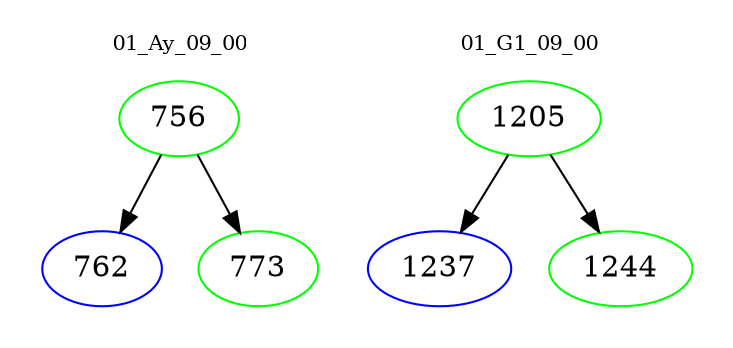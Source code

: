 digraph{
subgraph cluster_0 {
color = white
label = "01_Ay_09_00";
fontsize=10;
T0_756 [label="756", color="green"]
T0_756 -> T0_762 [color="black"]
T0_762 [label="762", color="blue"]
T0_756 -> T0_773 [color="black"]
T0_773 [label="773", color="green"]
}
subgraph cluster_1 {
color = white
label = "01_G1_09_00";
fontsize=10;
T1_1205 [label="1205", color="green"]
T1_1205 -> T1_1237 [color="black"]
T1_1237 [label="1237", color="blue"]
T1_1205 -> T1_1244 [color="black"]
T1_1244 [label="1244", color="green"]
}
}
